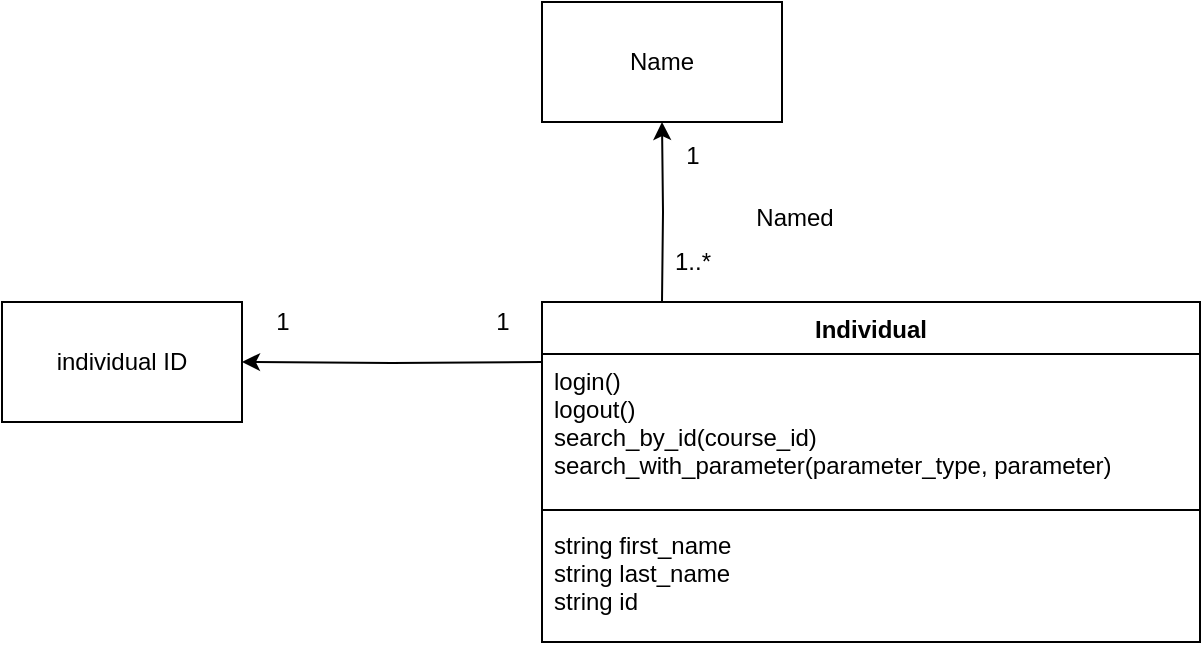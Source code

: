 <mxfile version="13.3.5" type="github" pages="5">
  <diagram id="wqLLshhNHK5Aav5gpbg1" name="Individual">
    <mxGraphModel dx="1422" dy="794" grid="1" gridSize="10" guides="1" tooltips="1" connect="1" arrows="1" fold="1" page="1" pageScale="1" pageWidth="1100" pageHeight="1700" math="0" shadow="0">
      <root>
        <mxCell id="0" />
        <mxCell id="1" parent="0" />
        <mxCell id="EGst4FsAtqkEk8Mrcai1-4" style="edgeStyle=orthogonalEdgeStyle;rounded=0;orthogonalLoop=1;jettySize=auto;html=1;exitX=0;exitY=0.5;exitDx=0;exitDy=0;entryX=1;entryY=0.5;entryDx=0;entryDy=0;" parent="1" target="EGst4FsAtqkEk8Mrcai1-2" edge="1">
          <mxGeometry relative="1" as="geometry">
            <mxPoint x="490" y="410.0" as="sourcePoint" />
          </mxGeometry>
        </mxCell>
        <mxCell id="EGst4FsAtqkEk8Mrcai1-5" style="edgeStyle=orthogonalEdgeStyle;rounded=0;orthogonalLoop=1;jettySize=auto;html=1;exitX=0.5;exitY=0;exitDx=0;exitDy=0;entryX=0.5;entryY=1;entryDx=0;entryDy=0;" parent="1" target="EGst4FsAtqkEk8Mrcai1-3" edge="1">
          <mxGeometry relative="1" as="geometry">
            <mxPoint x="550" y="380.0" as="sourcePoint" />
          </mxGeometry>
        </mxCell>
        <mxCell id="EGst4FsAtqkEk8Mrcai1-2" value="individual ID" style="rounded=0;whiteSpace=wrap;html=1;" parent="1" vertex="1">
          <mxGeometry x="220" y="380" width="120" height="60" as="geometry" />
        </mxCell>
        <mxCell id="EGst4FsAtqkEk8Mrcai1-3" value="Name" style="rounded=0;whiteSpace=wrap;html=1;" parent="1" vertex="1">
          <mxGeometry x="490" y="230" width="120" height="60" as="geometry" />
        </mxCell>
        <mxCell id="EGst4FsAtqkEk8Mrcai1-6" value="1..*" style="text;html=1;align=center;verticalAlign=middle;resizable=0;points=[];autosize=1;" parent="1" vertex="1">
          <mxGeometry x="550" y="350" width="30" height="20" as="geometry" />
        </mxCell>
        <mxCell id="EGst4FsAtqkEk8Mrcai1-7" value="1" style="text;html=1;align=center;verticalAlign=middle;resizable=0;points=[];autosize=1;" parent="1" vertex="1">
          <mxGeometry x="555" y="297" width="20" height="20" as="geometry" />
        </mxCell>
        <mxCell id="EGst4FsAtqkEk8Mrcai1-8" value="1" style="text;html=1;align=center;verticalAlign=middle;resizable=0;points=[];autosize=1;" parent="1" vertex="1">
          <mxGeometry x="350" y="380" width="20" height="20" as="geometry" />
        </mxCell>
        <mxCell id="EGst4FsAtqkEk8Mrcai1-9" value="1" style="text;html=1;align=center;verticalAlign=middle;resizable=0;points=[];autosize=1;" parent="1" vertex="1">
          <mxGeometry x="460" y="380" width="20" height="20" as="geometry" />
        </mxCell>
        <mxCell id="ZYgXpAp7519ls0wjPhgw-2" value="Named" style="text;html=1;align=center;verticalAlign=middle;resizable=0;points=[];autosize=1;" parent="1" vertex="1">
          <mxGeometry x="591" y="328" width="50" height="20" as="geometry" />
        </mxCell>
        <mxCell id="ULNU-hGqLPn5LrdpssBL-1" value="Individual" style="swimlane;fontStyle=1;align=center;verticalAlign=top;childLayout=stackLayout;horizontal=1;startSize=26;horizontalStack=0;resizeParent=1;resizeParentMax=0;resizeLast=0;collapsible=1;marginBottom=0;" vertex="1" parent="1">
          <mxGeometry x="490" y="380" width="329" height="170" as="geometry" />
        </mxCell>
        <mxCell id="ULNU-hGqLPn5LrdpssBL-2" value="login()&#xa;logout()&#xa;search_by_id(course_id)&#xa;search_with_parameter(parameter_type, parameter)" style="text;strokeColor=none;fillColor=none;align=left;verticalAlign=top;spacingLeft=4;spacingRight=4;overflow=hidden;rotatable=0;points=[[0,0.5],[1,0.5]];portConstraint=eastwest;" vertex="1" parent="ULNU-hGqLPn5LrdpssBL-1">
          <mxGeometry y="26" width="329" height="74" as="geometry" />
        </mxCell>
        <mxCell id="ULNU-hGqLPn5LrdpssBL-3" value="" style="line;strokeWidth=1;fillColor=none;align=left;verticalAlign=middle;spacingTop=-1;spacingLeft=3;spacingRight=3;rotatable=0;labelPosition=right;points=[];portConstraint=eastwest;" vertex="1" parent="ULNU-hGqLPn5LrdpssBL-1">
          <mxGeometry y="100" width="329" height="8" as="geometry" />
        </mxCell>
        <mxCell id="ULNU-hGqLPn5LrdpssBL-4" value="string first_name&#xa;string last_name&#xa;string id" style="text;strokeColor=none;fillColor=none;align=left;verticalAlign=top;spacingLeft=4;spacingRight=4;overflow=hidden;rotatable=0;points=[[0,0.5],[1,0.5]];portConstraint=eastwest;" vertex="1" parent="ULNU-hGqLPn5LrdpssBL-1">
          <mxGeometry y="108" width="329" height="62" as="geometry" />
        </mxCell>
      </root>
    </mxGraphModel>
  </diagram>
  <diagram id="92HIklEYWmQCcr-kN5_x" name="Student">
    <mxGraphModel dx="1422" dy="794" grid="1" gridSize="10" guides="1" tooltips="1" connect="1" arrows="1" fold="1" page="1" pageScale="1" pageWidth="1100" pageHeight="1700" math="0" shadow="0">
      <root>
        <mxCell id="ECqk4j46qyP6cak-woFQ-0" />
        <mxCell id="ECqk4j46qyP6cak-woFQ-1" parent="ECqk4j46qyP6cak-woFQ-0" />
        <mxCell id="IB-9Ngpf0UoVqbUeSfXX-5" style="edgeStyle=orthogonalEdgeStyle;rounded=0;orthogonalLoop=1;jettySize=auto;html=1;exitX=0;exitY=0.5;exitDx=0;exitDy=0;entryX=1;entryY=0.5;entryDx=0;entryDy=0;" parent="ECqk4j46qyP6cak-woFQ-1" target="IB-9Ngpf0UoVqbUeSfXX-4" edge="1">
          <mxGeometry relative="1" as="geometry">
            <mxPoint x="490" y="410" as="sourcePoint" />
          </mxGeometry>
        </mxCell>
        <mxCell id="IB-9Ngpf0UoVqbUeSfXX-8" style="edgeStyle=orthogonalEdgeStyle;rounded=0;orthogonalLoop=1;jettySize=auto;html=1;exitX=0.5;exitY=0;exitDx=0;exitDy=0;entryX=0.5;entryY=1;entryDx=0;entryDy=0;" parent="ECqk4j46qyP6cak-woFQ-1" target="IB-9Ngpf0UoVqbUeSfXX-2" edge="1">
          <mxGeometry relative="1" as="geometry">
            <mxPoint x="550" y="380" as="sourcePoint" />
          </mxGeometry>
        </mxCell>
        <mxCell id="IB-9Ngpf0UoVqbUeSfXX-1" value="Name, ID" style="rounded=0;whiteSpace=wrap;html=1;" parent="ECqk4j46qyP6cak-woFQ-1" vertex="1">
          <mxGeometry x="160" y="380" width="120" height="60" as="geometry" />
        </mxCell>
        <mxCell id="IB-9Ngpf0UoVqbUeSfXX-11" style="edgeStyle=orthogonalEdgeStyle;rounded=0;orthogonalLoop=1;jettySize=auto;html=1;exitX=0;exitY=0.5;exitDx=0;exitDy=0;entryX=1;entryY=0.5;entryDx=0;entryDy=0;" parent="ECqk4j46qyP6cak-woFQ-1" source="IB-9Ngpf0UoVqbUeSfXX-2" target="IB-9Ngpf0UoVqbUeSfXX-10" edge="1">
          <mxGeometry relative="1" as="geometry" />
        </mxCell>
        <mxCell id="IB-9Ngpf0UoVqbUeSfXX-2" value="Course list/schedule" style="rounded=0;whiteSpace=wrap;html=1;" parent="ECqk4j46qyP6cak-woFQ-1" vertex="1">
          <mxGeometry x="490" y="230" width="120" height="60" as="geometry" />
        </mxCell>
        <mxCell id="IB-9Ngpf0UoVqbUeSfXX-4" value="" style="rhombus;whiteSpace=wrap;html=1;" parent="ECqk4j46qyP6cak-woFQ-1" vertex="1">
          <mxGeometry x="280" y="395" width="30" height="30" as="geometry" />
        </mxCell>
        <mxCell id="IB-9Ngpf0UoVqbUeSfXX-6" value="1" style="text;html=1;align=center;verticalAlign=middle;resizable=0;points=[];autosize=1;" parent="ECqk4j46qyP6cak-woFQ-1" vertex="1">
          <mxGeometry x="340" y="380" width="20" height="20" as="geometry" />
        </mxCell>
        <mxCell id="IB-9Ngpf0UoVqbUeSfXX-7" value="1" style="text;html=1;align=center;verticalAlign=middle;resizable=0;points=[];autosize=1;" parent="ECqk4j46qyP6cak-woFQ-1" vertex="1">
          <mxGeometry x="460" y="380" width="20" height="20" as="geometry" />
        </mxCell>
        <mxCell id="IB-9Ngpf0UoVqbUeSfXX-9" value="1" style="text;html=1;align=center;verticalAlign=middle;resizable=0;points=[];autosize=1;" parent="ECqk4j46qyP6cak-woFQ-1" vertex="1">
          <mxGeometry x="460" y="230" width="20" height="20" as="geometry" />
        </mxCell>
        <mxCell id="IB-9Ngpf0UoVqbUeSfXX-10" value="Course" style="rounded=0;whiteSpace=wrap;html=1;" parent="ECqk4j46qyP6cak-woFQ-1" vertex="1">
          <mxGeometry x="260" y="230" width="120" height="60" as="geometry" />
        </mxCell>
        <mxCell id="IB-9Ngpf0UoVqbUeSfXX-12" value="1..5" style="text;html=1;align=center;verticalAlign=middle;resizable=0;points=[];autosize=1;" parent="ECqk4j46qyP6cak-woFQ-1" vertex="1">
          <mxGeometry x="375" y="230" width="40" height="20" as="geometry" />
        </mxCell>
        <mxCell id="IB-9Ngpf0UoVqbUeSfXX-13" value="1" style="text;html=1;align=center;verticalAlign=middle;resizable=0;points=[];autosize=1;" parent="ECqk4j46qyP6cak-woFQ-1" vertex="1">
          <mxGeometry x="563" y="300" width="20" height="20" as="geometry" />
        </mxCell>
        <mxCell id="IB-9Ngpf0UoVqbUeSfXX-14" value="1..*" style="text;html=1;align=center;verticalAlign=middle;resizable=0;points=[];autosize=1;" parent="ECqk4j46qyP6cak-woFQ-1" vertex="1">
          <mxGeometry x="558" y="350" width="30" height="20" as="geometry" />
        </mxCell>
        <mxCell id="c_6FVdTkZ19NbtVXVs_L-2" style="edgeStyle=orthogonalEdgeStyle;rounded=0;orthogonalLoop=1;jettySize=auto;html=1;exitX=0.505;exitY=1.014;exitDx=0;exitDy=0;entryX=0.5;entryY=0;entryDx=0;entryDy=0;exitPerimeter=0;" parent="ECqk4j46qyP6cak-woFQ-1" target="IB-9Ngpf0UoVqbUeSfXX-10" edge="1">
          <mxGeometry relative="1" as="geometry">
            <mxPoint x="320.95" y="141.008" as="sourcePoint" />
          </mxGeometry>
        </mxCell>
        <mxCell id="c_6FVdTkZ19NbtVXVs_L-3" value="1..5" style="text;html=1;align=center;verticalAlign=middle;resizable=0;points=[];autosize=1;" parent="ECqk4j46qyP6cak-woFQ-1" vertex="1">
          <mxGeometry x="320" y="200" width="40" height="20" as="geometry" />
        </mxCell>
        <mxCell id="c_6FVdTkZ19NbtVXVs_L-4" value="1" style="text;html=1;align=center;verticalAlign=middle;resizable=0;points=[];autosize=1;" parent="ECqk4j46qyP6cak-woFQ-1" vertex="1">
          <mxGeometry x="330" y="160" width="20" height="20" as="geometry" />
        </mxCell>
        <mxCell id="HQ9Y6x5VbFbEO5h2UJd7-0" value="teaches" style="text;html=1;align=center;verticalAlign=middle;resizable=0;points=[];autosize=1;" parent="ECqk4j46qyP6cak-woFQ-1" vertex="1">
          <mxGeometry x="237" y="186" width="60" height="20" as="geometry" />
        </mxCell>
        <mxCell id="HQ9Y6x5VbFbEO5h2UJd7-1" value="has" style="text;html=1;align=center;verticalAlign=middle;resizable=0;points=[];autosize=1;" parent="ECqk4j46qyP6cak-woFQ-1" vertex="1">
          <mxGeometry x="385" y="375" width="30" height="20" as="geometry" />
        </mxCell>
        <mxCell id="HQ9Y6x5VbFbEO5h2UJd7-2" value="creates" style="text;html=1;align=center;verticalAlign=middle;resizable=0;points=[];autosize=1;" parent="ECqk4j46qyP6cak-woFQ-1" vertex="1">
          <mxGeometry x="590" y="329" width="50" height="20" as="geometry" />
        </mxCell>
        <mxCell id="HQ9Y6x5VbFbEO5h2UJd7-3" value="contains" style="text;html=1;align=center;verticalAlign=middle;resizable=0;points=[];autosize=1;" parent="ECqk4j46qyP6cak-woFQ-1" vertex="1">
          <mxGeometry x="410" y="270" width="60" height="20" as="geometry" />
        </mxCell>
        <mxCell id="aRI-zBcVoTRVDIi-OZxH-0" value="Student" style="swimlane;fontStyle=1;align=center;verticalAlign=top;childLayout=stackLayout;horizontal=1;startSize=26;horizontalStack=0;resizeParent=1;resizeParentMax=0;resizeLast=0;collapsible=1;marginBottom=0;" vertex="1" parent="ECqk4j46qyP6cak-woFQ-1">
          <mxGeometry x="490" y="370" width="300" height="118" as="geometry" />
        </mxCell>
        <mxCell id="aRI-zBcVoTRVDIi-OZxH-1" value="add_course_to_schedule(course_id)&#xa;remove_course_from_schedule(course_id)&#xa;check_conflicts()&#xa;print_schedule()&#xa;" style="text;strokeColor=none;fillColor=none;align=left;verticalAlign=top;spacingLeft=4;spacingRight=4;overflow=hidden;rotatable=0;points=[[0,0.5],[1,0.5]];portConstraint=eastwest;" vertex="1" parent="aRI-zBcVoTRVDIi-OZxH-0">
          <mxGeometry y="26" width="300" height="84" as="geometry" />
        </mxCell>
        <mxCell id="aRI-zBcVoTRVDIi-OZxH-2" value="" style="line;strokeWidth=1;fillColor=none;align=left;verticalAlign=middle;spacingTop=-1;spacingLeft=3;spacingRight=3;rotatable=0;labelPosition=right;points=[];portConstraint=eastwest;" vertex="1" parent="aRI-zBcVoTRVDIi-OZxH-0">
          <mxGeometry y="110" width="300" height="8" as="geometry" />
        </mxCell>
        <mxCell id="-fKDyFvPuahqYYJ39nAq-0" value="Instructor" style="swimlane;fontStyle=1;align=center;verticalAlign=top;childLayout=stackLayout;horizontal=1;startSize=26;horizontalStack=0;resizeParent=1;resizeParentMax=0;resizeLast=0;collapsible=1;marginBottom=0;" vertex="1" parent="ECqk4j46qyP6cak-woFQ-1">
          <mxGeometry x="225" y="50" width="190" height="88" as="geometry" />
        </mxCell>
        <mxCell id="-fKDyFvPuahqYYJ39nAq-1" value="print_course_teaching_schedule()&#xa;print_course_roster(course_id)" style="text;strokeColor=none;fillColor=none;align=left;verticalAlign=top;spacingLeft=4;spacingRight=4;overflow=hidden;rotatable=0;points=[[0,0.5],[1,0.5]];portConstraint=eastwest;" vertex="1" parent="-fKDyFvPuahqYYJ39nAq-0">
          <mxGeometry y="26" width="190" height="54" as="geometry" />
        </mxCell>
        <mxCell id="-fKDyFvPuahqYYJ39nAq-2" value="" style="line;strokeWidth=1;fillColor=none;align=left;verticalAlign=middle;spacingTop=-1;spacingLeft=3;spacingRight=3;rotatable=0;labelPosition=right;points=[];portConstraint=eastwest;" vertex="1" parent="-fKDyFvPuahqYYJ39nAq-0">
          <mxGeometry y="80" width="190" height="8" as="geometry" />
        </mxCell>
      </root>
    </mxGraphModel>
  </diagram>
  <diagram id="sxr0FO-X8VUjkRRIjZFz" name="Instructor">
    <mxGraphModel dx="1422" dy="2494" grid="1" gridSize="10" guides="1" tooltips="1" connect="1" arrows="1" fold="1" page="1" pageScale="1" pageWidth="1100" pageHeight="1700" math="0" shadow="0">
      <root>
        <mxCell id="6X8XqOHmnyWU7Wn3VcdK-0" />
        <mxCell id="6X8XqOHmnyWU7Wn3VcdK-1" parent="6X8XqOHmnyWU7Wn3VcdK-0" />
        <mxCell id="vF--lQeCYfK-TKFQe1AJ-2" style="edgeStyle=orthogonalEdgeStyle;rounded=0;orthogonalLoop=1;jettySize=auto;html=1;exitX=0;exitY=0.5;exitDx=0;exitDy=0;entryX=1;entryY=0.5;entryDx=0;entryDy=0;" parent="6X8XqOHmnyWU7Wn3VcdK-1" target="vF--lQeCYfK-TKFQe1AJ-1" edge="1">
          <mxGeometry relative="1" as="geometry">
            <mxPoint x="490" y="410" as="sourcePoint" />
          </mxGeometry>
        </mxCell>
        <mxCell id="xOd_gRhJ-RABQDt9ekCd-1" style="edgeStyle=orthogonalEdgeStyle;rounded=0;orthogonalLoop=1;jettySize=auto;html=1;exitX=0.5;exitY=0;exitDx=0;exitDy=0;entryX=0.5;entryY=1;entryDx=0;entryDy=0;" parent="6X8XqOHmnyWU7Wn3VcdK-1" target="xOd_gRhJ-RABQDt9ekCd-0" edge="1">
          <mxGeometry relative="1" as="geometry">
            <mxPoint x="550" y="380" as="sourcePoint" />
          </mxGeometry>
        </mxCell>
        <mxCell id="vF--lQeCYfK-TKFQe1AJ-1" value="ID, name" style="rounded=0;whiteSpace=wrap;html=1;" parent="6X8XqOHmnyWU7Wn3VcdK-1" vertex="1">
          <mxGeometry x="240" y="380" width="120" height="60" as="geometry" />
        </mxCell>
        <mxCell id="vF--lQeCYfK-TKFQe1AJ-3" value="1" style="text;html=1;align=center;verticalAlign=middle;resizable=0;points=[];autosize=1;" parent="6X8XqOHmnyWU7Wn3VcdK-1" vertex="1">
          <mxGeometry x="370" y="380" width="20" height="20" as="geometry" />
        </mxCell>
        <mxCell id="vF--lQeCYfK-TKFQe1AJ-4" value="1" style="text;html=1;align=center;verticalAlign=middle;resizable=0;points=[];autosize=1;" parent="6X8XqOHmnyWU7Wn3VcdK-1" vertex="1">
          <mxGeometry x="460" y="380" width="20" height="20" as="geometry" />
        </mxCell>
        <mxCell id="xOd_gRhJ-RABQDt9ekCd-5" style="edgeStyle=orthogonalEdgeStyle;rounded=0;orthogonalLoop=1;jettySize=auto;html=1;exitX=1;exitY=0.5;exitDx=0;exitDy=0;entryX=0;entryY=0.5;entryDx=0;entryDy=0;" parent="6X8XqOHmnyWU7Wn3VcdK-1" source="xOd_gRhJ-RABQDt9ekCd-0" target="xOd_gRhJ-RABQDt9ekCd-4" edge="1">
          <mxGeometry relative="1" as="geometry" />
        </mxCell>
        <mxCell id="xOd_gRhJ-RABQDt9ekCd-0" value="Schedule" style="rounded=0;whiteSpace=wrap;html=1;" parent="6X8XqOHmnyWU7Wn3VcdK-1" vertex="1">
          <mxGeometry x="490" y="220" width="120" height="60" as="geometry" />
        </mxCell>
        <mxCell id="xOd_gRhJ-RABQDt9ekCd-2" value="1" style="text;html=1;align=center;verticalAlign=middle;resizable=0;points=[];autosize=1;" parent="6X8XqOHmnyWU7Wn3VcdK-1" vertex="1">
          <mxGeometry x="560" y="350" width="20" height="20" as="geometry" />
        </mxCell>
        <mxCell id="xOd_gRhJ-RABQDt9ekCd-3" value="1" style="text;html=1;align=center;verticalAlign=middle;resizable=0;points=[];autosize=1;" parent="6X8XqOHmnyWU7Wn3VcdK-1" vertex="1">
          <mxGeometry x="560" y="290" width="20" height="20" as="geometry" />
        </mxCell>
        <mxCell id="doEZxjDXvJ93Y60z9AIy-1" style="edgeStyle=orthogonalEdgeStyle;rounded=0;orthogonalLoop=1;jettySize=auto;html=1;exitX=0.5;exitY=0;exitDx=0;exitDy=0;" parent="6X8XqOHmnyWU7Wn3VcdK-1" source="xOd_gRhJ-RABQDt9ekCd-4" target="doEZxjDXvJ93Y60z9AIy-3" edge="1">
          <mxGeometry relative="1" as="geometry">
            <mxPoint x="790" y="130" as="targetPoint" />
          </mxGeometry>
        </mxCell>
        <mxCell id="xOd_gRhJ-RABQDt9ekCd-4" value="Course" style="rounded=0;whiteSpace=wrap;html=1;" parent="6X8XqOHmnyWU7Wn3VcdK-1" vertex="1">
          <mxGeometry x="730" y="220" width="120" height="60" as="geometry" />
        </mxCell>
        <mxCell id="xOd_gRhJ-RABQDt9ekCd-6" value="1" style="text;html=1;align=center;verticalAlign=middle;resizable=0;points=[];autosize=1;" parent="6X8XqOHmnyWU7Wn3VcdK-1" vertex="1">
          <mxGeometry x="620" y="220" width="20" height="20" as="geometry" />
        </mxCell>
        <mxCell id="xOd_gRhJ-RABQDt9ekCd-7" value="1..5" style="text;html=1;align=center;verticalAlign=middle;resizable=0;points=[];autosize=1;" parent="6X8XqOHmnyWU7Wn3VcdK-1" vertex="1">
          <mxGeometry x="680" y="220" width="40" height="20" as="geometry" />
        </mxCell>
        <mxCell id="doEZxjDXvJ93Y60z9AIy-2" value="1..5" style="text;html=1;align=center;verticalAlign=middle;resizable=0;points=[];autosize=1;" parent="6X8XqOHmnyWU7Wn3VcdK-1" vertex="1">
          <mxGeometry x="800" y="190" width="40" height="20" as="geometry" />
        </mxCell>
        <mxCell id="doEZxjDXvJ93Y60z9AIy-3" value="" style="rhombus;whiteSpace=wrap;html=1;" parent="6X8XqOHmnyWU7Wn3VcdK-1" vertex="1">
          <mxGeometry x="775" y="100" width="30" height="30" as="geometry" />
        </mxCell>
        <mxCell id="doEZxjDXvJ93Y60z9AIy-4" value="1..25" style="text;html=1;align=center;verticalAlign=middle;resizable=0;points=[];autosize=1;" parent="6X8XqOHmnyWU7Wn3VcdK-1" vertex="1">
          <mxGeometry x="810" y="125" width="40" height="20" as="geometry" />
        </mxCell>
        <mxCell id="WrbfuaQHXxSbfVDlcFqH-0" value="has information" style="text;html=1;align=center;verticalAlign=middle;resizable=0;points=[];autosize=1;" parent="6X8XqOHmnyWU7Wn3VcdK-1" vertex="1">
          <mxGeometry x="380" y="430" width="100" height="20" as="geometry" />
        </mxCell>
        <mxCell id="WrbfuaQHXxSbfVDlcFqH-1" value="is assigned" style="text;html=1;align=center;verticalAlign=middle;resizable=0;points=[];autosize=1;" parent="6X8XqOHmnyWU7Wn3VcdK-1" vertex="1">
          <mxGeometry x="550" y="320" width="80" height="20" as="geometry" />
        </mxCell>
        <mxCell id="WrbfuaQHXxSbfVDlcFqH-2" value="holds" style="text;html=1;align=center;verticalAlign=middle;resizable=0;points=[];autosize=1;" parent="6X8XqOHmnyWU7Wn3VcdK-1" vertex="1">
          <mxGeometry x="640" y="270" width="40" height="20" as="geometry" />
        </mxCell>
        <mxCell id="WrbfuaQHXxSbfVDlcFqH-3" value="is registered for" style="text;html=1;align=center;verticalAlign=middle;resizable=0;points=[];autosize=1;" parent="6X8XqOHmnyWU7Wn3VcdK-1" vertex="1">
          <mxGeometry x="690" y="160" width="100" height="20" as="geometry" />
        </mxCell>
        <mxCell id="CrrPNl4Igc1CsU4-dazs-0" value="Instructor" style="swimlane;fontStyle=1;align=center;verticalAlign=top;childLayout=stackLayout;horizontal=1;startSize=26;horizontalStack=0;resizeParent=1;resizeParentMax=0;resizeLast=0;collapsible=1;marginBottom=0;" vertex="1" parent="6X8XqOHmnyWU7Wn3VcdK-1">
          <mxGeometry x="490" y="380" width="200" height="88" as="geometry" />
        </mxCell>
        <mxCell id="CrrPNl4Igc1CsU4-dazs-1" value="print_course_teaching_schedule()&#xa;print_course_roster(course_id)" style="text;strokeColor=none;fillColor=none;align=left;verticalAlign=top;spacingLeft=4;spacingRight=4;overflow=hidden;rotatable=0;points=[[0,0.5],[1,0.5]];portConstraint=eastwest;" vertex="1" parent="CrrPNl4Igc1CsU4-dazs-0">
          <mxGeometry y="26" width="200" height="54" as="geometry" />
        </mxCell>
        <mxCell id="CrrPNl4Igc1CsU4-dazs-2" value="" style="line;strokeWidth=1;fillColor=none;align=left;verticalAlign=middle;spacingTop=-1;spacingLeft=3;spacingRight=3;rotatable=0;labelPosition=right;points=[];portConstraint=eastwest;" vertex="1" parent="CrrPNl4Igc1CsU4-dazs-0">
          <mxGeometry y="80" width="200" height="8" as="geometry" />
        </mxCell>
        <mxCell id="Sf5OhiTTguLef2UIiGbG-0" value="Student" style="swimlane;fontStyle=1;align=center;verticalAlign=top;childLayout=stackLayout;horizontal=1;startSize=26;horizontalStack=0;resizeParent=1;resizeParentMax=0;resizeLast=0;collapsible=1;marginBottom=0;" vertex="1" parent="6X8XqOHmnyWU7Wn3VcdK-1">
          <mxGeometry x="640" y="-18" width="300" height="118" as="geometry" />
        </mxCell>
        <mxCell id="Sf5OhiTTguLef2UIiGbG-1" value="add_course_to_schedule(course_id)&#xa;remove_course_from_schedule(course_id)&#xa;check_conflicts()&#xa;print_schedule()&#xa;" style="text;strokeColor=none;fillColor=none;align=left;verticalAlign=top;spacingLeft=4;spacingRight=4;overflow=hidden;rotatable=0;points=[[0,0.5],[1,0.5]];portConstraint=eastwest;" vertex="1" parent="Sf5OhiTTguLef2UIiGbG-0">
          <mxGeometry y="26" width="300" height="84" as="geometry" />
        </mxCell>
        <mxCell id="Sf5OhiTTguLef2UIiGbG-2" value="" style="line;strokeWidth=1;fillColor=none;align=left;verticalAlign=middle;spacingTop=-1;spacingLeft=3;spacingRight=3;rotatable=0;labelPosition=right;points=[];portConstraint=eastwest;" vertex="1" parent="Sf5OhiTTguLef2UIiGbG-0">
          <mxGeometry y="110" width="300" height="8" as="geometry" />
        </mxCell>
      </root>
    </mxGraphModel>
  </diagram>
  <diagram id="gLAXXd08ZubqZ0SrvTMd" name="Admin">
    <mxGraphModel dx="1422" dy="794" grid="1" gridSize="10" guides="1" tooltips="1" connect="1" arrows="1" fold="1" page="1" pageScale="1" pageWidth="1100" pageHeight="1700" math="0" shadow="0">
      <root>
        <mxCell id="2xGj0Ju0j3eQKPch9RwB-0" />
        <mxCell id="2xGj0Ju0j3eQKPch9RwB-1" parent="2xGj0Ju0j3eQKPch9RwB-0" />
        <mxCell id="q51JflFwWPMKs-lUgPyL-2" style="edgeStyle=orthogonalEdgeStyle;rounded=0;orthogonalLoop=1;jettySize=auto;html=1;exitX=-0.006;exitY=0.079;exitDx=0;exitDy=0;entryX=1;entryY=0.5;entryDx=0;entryDy=0;exitPerimeter=0;" parent="2xGj0Ju0j3eQKPch9RwB-1" source="vm0BzYfYLbAHQNjFTbYt-1" target="q51JflFwWPMKs-lUgPyL-10" edge="1">
          <mxGeometry relative="1" as="geometry">
            <mxPoint x="480" y="380" as="sourcePoint" />
          </mxGeometry>
        </mxCell>
        <mxCell id="q51JflFwWPMKs-lUgPyL-22" style="edgeStyle=orthogonalEdgeStyle;rounded=0;orthogonalLoop=1;jettySize=auto;html=1;exitX=0.5;exitY=0;exitDx=0;exitDy=0;entryX=1;entryY=0.5;entryDx=0;entryDy=0;" parent="2xGj0Ju0j3eQKPch9RwB-1" edge="1">
          <mxGeometry relative="1" as="geometry">
            <mxPoint x="540" y="350" as="sourcePoint" />
            <mxPoint x="410" y="230" as="targetPoint" />
          </mxGeometry>
        </mxCell>
        <mxCell id="q51JflFwWPMKs-lUgPyL-1" value="Course" style="rounded=0;whiteSpace=wrap;html=1;" parent="2xGj0Ju0j3eQKPch9RwB-1" vertex="1">
          <mxGeometry x="190" y="350" width="120" height="60" as="geometry" />
        </mxCell>
        <mxCell id="q51JflFwWPMKs-lUgPyL-4" value="1..*" style="text;html=1;align=center;verticalAlign=middle;resizable=0;points=[];autosize=1;" parent="2xGj0Ju0j3eQKPch9RwB-1" vertex="1">
          <mxGeometry x="500" y="380" width="30" height="20" as="geometry" />
        </mxCell>
        <mxCell id="q51JflFwWPMKs-lUgPyL-5" value="1..*" style="text;html=1;align=center;verticalAlign=middle;resizable=0;points=[];autosize=1;" parent="2xGj0Ju0j3eQKPch9RwB-1" vertex="1">
          <mxGeometry x="351" y="390" width="30" height="20" as="geometry" />
        </mxCell>
        <mxCell id="q51JflFwWPMKs-lUgPyL-6" value="Creates" style="text;html=1;align=center;verticalAlign=middle;resizable=0;points=[];autosize=1;" parent="2xGj0Ju0j3eQKPch9RwB-1" vertex="1">
          <mxGeometry x="411" y="395" width="60" height="20" as="geometry" />
        </mxCell>
        <mxCell id="q51JflFwWPMKs-lUgPyL-16" style="edgeStyle=orthogonalEdgeStyle;rounded=0;orthogonalLoop=1;jettySize=auto;html=1;exitX=0.25;exitY=0;exitDx=0;exitDy=0;entryX=0.5;entryY=1;entryDx=0;entryDy=0;" parent="2xGj0Ju0j3eQKPch9RwB-1" source="gcewi2s1csJuJ1Uv9kU0-0" target="q51JflFwWPMKs-lUgPyL-1" edge="1">
          <mxGeometry relative="1" as="geometry">
            <mxPoint x="250" y="550" as="sourcePoint" />
          </mxGeometry>
        </mxCell>
        <mxCell id="q51JflFwWPMKs-lUgPyL-20" style="edgeStyle=orthogonalEdgeStyle;rounded=0;orthogonalLoop=1;jettySize=auto;html=1;exitX=0;exitY=0.5;exitDx=0;exitDy=0;entryX=0.5;entryY=0;entryDx=0;entryDy=0;" parent="2xGj0Ju0j3eQKPch9RwB-1" target="q51JflFwWPMKs-lUgPyL-1" edge="1">
          <mxGeometry relative="1" as="geometry">
            <mxPoint x="290" y="230" as="sourcePoint" />
          </mxGeometry>
        </mxCell>
        <mxCell id="q51JflFwWPMKs-lUgPyL-10" value="" style="rhombus;whiteSpace=wrap;html=1;" parent="2xGj0Ju0j3eQKPch9RwB-1" vertex="1">
          <mxGeometry x="310" y="365" width="30" height="30" as="geometry" />
        </mxCell>
        <mxCell id="q51JflFwWPMKs-lUgPyL-13" value="Holds" style="text;html=1;align=center;verticalAlign=middle;resizable=0;points=[];autosize=1;" parent="2xGj0Ju0j3eQKPch9RwB-1" vertex="1">
          <mxGeometry x="200" y="279" width="50" height="20" as="geometry" />
        </mxCell>
        <mxCell id="q51JflFwWPMKs-lUgPyL-14" value="1..5" style="text;html=1;align=center;verticalAlign=middle;resizable=0;points=[];autosize=1;" parent="2xGj0Ju0j3eQKPch9RwB-1" vertex="1">
          <mxGeometry x="200" y="310" width="40" height="20" as="geometry" />
        </mxCell>
        <mxCell id="q51JflFwWPMKs-lUgPyL-15" value="1..25" style="text;html=1;align=center;verticalAlign=middle;resizable=0;points=[];autosize=1;" parent="2xGj0Ju0j3eQKPch9RwB-1" vertex="1">
          <mxGeometry x="245" y="250" width="40" height="20" as="geometry" />
        </mxCell>
        <mxCell id="q51JflFwWPMKs-lUgPyL-17" value="Teaches" style="text;html=1;align=center;verticalAlign=middle;resizable=0;points=[];autosize=1;" parent="2xGj0Ju0j3eQKPch9RwB-1" vertex="1">
          <mxGeometry x="185" y="480" width="60" height="20" as="geometry" />
        </mxCell>
        <mxCell id="q51JflFwWPMKs-lUgPyL-18" value="1" style="text;html=1;align=center;verticalAlign=middle;resizable=0;points=[];autosize=1;" parent="2xGj0Ju0j3eQKPch9RwB-1" vertex="1">
          <mxGeometry x="190" y="564" width="20" height="20" as="geometry" />
        </mxCell>
        <mxCell id="q51JflFwWPMKs-lUgPyL-19" value="1..5" style="text;html=1;align=center;verticalAlign=middle;resizable=0;points=[];autosize=1;" parent="2xGj0Ju0j3eQKPch9RwB-1" vertex="1">
          <mxGeometry x="250" y="423" width="40" height="20" as="geometry" />
        </mxCell>
        <mxCell id="q51JflFwWPMKs-lUgPyL-23" value="1..*" style="text;html=1;align=center;verticalAlign=middle;resizable=0;points=[];autosize=1;" parent="2xGj0Ju0j3eQKPch9RwB-1" vertex="1">
          <mxGeometry x="545" y="320" width="30" height="20" as="geometry" />
        </mxCell>
        <mxCell id="q51JflFwWPMKs-lUgPyL-24" value="1..*" style="text;html=1;align=center;verticalAlign=middle;resizable=0;points=[];autosize=1;" parent="2xGj0Ju0j3eQKPch9RwB-1" vertex="1">
          <mxGeometry x="411" y="250" width="30" height="20" as="geometry" />
        </mxCell>
        <mxCell id="q51JflFwWPMKs-lUgPyL-25" value="Creates" style="text;html=1;align=center;verticalAlign=middle;resizable=0;points=[];autosize=1;" parent="2xGj0Ju0j3eQKPch9RwB-1" vertex="1">
          <mxGeometry x="430" y="310" width="60" height="20" as="geometry" />
        </mxCell>
        <mxCell id="q51JflFwWPMKs-lUgPyL-27" value="1..*" style="text;html=1;align=center;verticalAlign=middle;resizable=0;points=[];autosize=1;" parent="2xGj0Ju0j3eQKPch9RwB-1" vertex="1">
          <mxGeometry x="480" y="443" width="30" height="20" as="geometry" />
        </mxCell>
        <mxCell id="q51JflFwWPMKs-lUgPyL-28" value="1..*" style="text;html=1;align=center;verticalAlign=middle;resizable=0;points=[];autosize=1;" parent="2xGj0Ju0j3eQKPch9RwB-1" vertex="1">
          <mxGeometry x="351" y="530" width="30" height="20" as="geometry" />
        </mxCell>
        <mxCell id="q51JflFwWPMKs-lUgPyL-29" value="Creates" style="text;html=1;align=center;verticalAlign=middle;resizable=0;points=[];autosize=1;" parent="2xGj0Ju0j3eQKPch9RwB-1" vertex="1">
          <mxGeometry x="370" y="500" width="60" height="20" as="geometry" />
        </mxCell>
        <mxCell id="vm0BzYfYLbAHQNjFTbYt-0" value="Admin" style="swimlane;fontStyle=1;align=center;verticalAlign=top;childLayout=stackLayout;horizontal=1;startSize=26;horizontalStack=0;resizeParent=1;resizeParentMax=0;resizeLast=0;collapsible=1;marginBottom=0;" vertex="1" parent="2xGj0Ju0j3eQKPch9RwB-1">
          <mxGeometry x="540" y="340" width="330" height="198" as="geometry" />
        </mxCell>
        <mxCell id="vm0BzYfYLbAHQNjFTbYt-1" value="add_course_to_sys(course_id)&#xa;remove_course_from_sys(course_id)&#xa;add_instructor(inst_id)&#xa;remove_instructor(inst_id)&#xa;add_student(student_id)&#xa;remove_student(student_id)&#xa;link_instructor_course(inst_id, course_id)&#xa;unlink_instructor_course(inst_id, course_id)&#xa;link_student_course(stud_id, course_id)&#xa;unlink_student_course(stud_id, course_id)&#xa;" style="text;strokeColor=none;fillColor=none;align=left;verticalAlign=top;spacingLeft=4;spacingRight=4;overflow=hidden;rotatable=0;points=[[0,0.5],[1,0.5]];portConstraint=eastwest;" vertex="1" parent="vm0BzYfYLbAHQNjFTbYt-0">
          <mxGeometry y="26" width="330" height="164" as="geometry" />
        </mxCell>
        <mxCell id="vm0BzYfYLbAHQNjFTbYt-2" value="" style="line;strokeWidth=1;fillColor=none;align=left;verticalAlign=middle;spacingTop=-1;spacingLeft=3;spacingRight=3;rotatable=0;labelPosition=right;points=[];portConstraint=eastwest;" vertex="1" parent="vm0BzYfYLbAHQNjFTbYt-0">
          <mxGeometry y="190" width="330" height="8" as="geometry" />
        </mxCell>
        <mxCell id="gcewi2s1csJuJ1Uv9kU0-0" value="Instructor" style="swimlane;fontStyle=1;align=center;verticalAlign=top;childLayout=stackLayout;horizontal=1;startSize=26;horizontalStack=0;resizeParent=1;resizeParentMax=0;resizeLast=0;collapsible=1;marginBottom=0;" vertex="1" parent="2xGj0Ju0j3eQKPch9RwB-1">
          <mxGeometry x="110" y="590" width="300" height="88" as="geometry" />
        </mxCell>
        <mxCell id="gcewi2s1csJuJ1Uv9kU0-1" value="print_course_teaching_schedule()&#xa;print_course_roster(course_id)" style="text;strokeColor=none;fillColor=none;align=left;verticalAlign=top;spacingLeft=4;spacingRight=4;overflow=hidden;rotatable=0;points=[[0,0.5],[1,0.5]];portConstraint=eastwest;" vertex="1" parent="gcewi2s1csJuJ1Uv9kU0-0">
          <mxGeometry y="26" width="300" height="54" as="geometry" />
        </mxCell>
        <mxCell id="gcewi2s1csJuJ1Uv9kU0-2" value="" style="line;strokeWidth=1;fillColor=none;align=left;verticalAlign=middle;spacingTop=-1;spacingLeft=3;spacingRight=3;rotatable=0;labelPosition=right;points=[];portConstraint=eastwest;" vertex="1" parent="gcewi2s1csJuJ1Uv9kU0-0">
          <mxGeometry y="80" width="300" height="8" as="geometry" />
        </mxCell>
        <mxCell id="gcewi2s1csJuJ1Uv9kU0-4" value="" style="endArrow=classic;html=1;exitX=0;exitY=0.5;exitDx=0;exitDy=0;entryX=0.75;entryY=0;entryDx=0;entryDy=0;" edge="1" parent="2xGj0Ju0j3eQKPch9RwB-1" source="vm0BzYfYLbAHQNjFTbYt-1" target="gcewi2s1csJuJ1Uv9kU0-0">
          <mxGeometry width="50" height="50" relative="1" as="geometry">
            <mxPoint x="590" y="630" as="sourcePoint" />
            <mxPoint x="640" y="580" as="targetPoint" />
          </mxGeometry>
        </mxCell>
        <mxCell id="gcewi2s1csJuJ1Uv9kU0-5" value="Student" style="swimlane;fontStyle=1;align=center;verticalAlign=top;childLayout=stackLayout;horizontal=1;startSize=26;horizontalStack=0;resizeParent=1;resizeParentMax=0;resizeLast=0;collapsible=1;marginBottom=0;" vertex="1" parent="2xGj0Ju0j3eQKPch9RwB-1">
          <mxGeometry x="230" y="110" width="300" height="118" as="geometry" />
        </mxCell>
        <mxCell id="gcewi2s1csJuJ1Uv9kU0-6" value="add_course_to_schedule(course_id)&#xa;remove_course_from_schedule(course_id)&#xa;check_conflicts()&#xa;print_schedule()&#xa;" style="text;strokeColor=none;fillColor=none;align=left;verticalAlign=top;spacingLeft=4;spacingRight=4;overflow=hidden;rotatable=0;points=[[0,0.5],[1,0.5]];portConstraint=eastwest;" vertex="1" parent="gcewi2s1csJuJ1Uv9kU0-5">
          <mxGeometry y="26" width="300" height="84" as="geometry" />
        </mxCell>
        <mxCell id="gcewi2s1csJuJ1Uv9kU0-7" value="" style="line;strokeWidth=1;fillColor=none;align=left;verticalAlign=middle;spacingTop=-1;spacingLeft=3;spacingRight=3;rotatable=0;labelPosition=right;points=[];portConstraint=eastwest;" vertex="1" parent="gcewi2s1csJuJ1Uv9kU0-5">
          <mxGeometry y="110" width="300" height="8" as="geometry" />
        </mxCell>
      </root>
    </mxGraphModel>
  </diagram>
  <diagram id="Enh5ETl68gSNziaeQN_k" name="class hierarchy">
    <mxGraphModel dx="1422" dy="794" grid="1" gridSize="10" guides="1" tooltips="1" connect="1" arrows="1" fold="1" page="1" pageScale="1" pageWidth="1100" pageHeight="1700" math="0" shadow="0">
      <root>
        <mxCell id="O2aOWTJUUTT1xdECfYwW-0" />
        <mxCell id="O2aOWTJUUTT1xdECfYwW-1" parent="O2aOWTJUUTT1xdECfYwW-0" />
        <mxCell id="5G9yDKfnNcp767KS2iIT-0" value="Individual" style="swimlane;fontStyle=1;align=center;verticalAlign=top;childLayout=stackLayout;horizontal=1;startSize=26;horizontalStack=0;resizeParent=1;resizeParentMax=0;resizeLast=0;collapsible=1;marginBottom=0;" vertex="1" parent="O2aOWTJUUTT1xdECfYwW-1">
          <mxGeometry x="400" y="80.0" width="329" height="170" as="geometry" />
        </mxCell>
        <mxCell id="5G9yDKfnNcp767KS2iIT-1" value="login()&#xa;logout()&#xa;search_by_id(course_id)&#xa;search_with_parameter(parameter_type, parameter)" style="text;strokeColor=none;fillColor=none;align=left;verticalAlign=top;spacingLeft=4;spacingRight=4;overflow=hidden;rotatable=0;points=[[0,0.5],[1,0.5]];portConstraint=eastwest;" vertex="1" parent="5G9yDKfnNcp767KS2iIT-0">
          <mxGeometry y="26" width="329" height="74" as="geometry" />
        </mxCell>
        <mxCell id="5G9yDKfnNcp767KS2iIT-2" value="" style="line;strokeWidth=1;fillColor=none;align=left;verticalAlign=middle;spacingTop=-1;spacingLeft=3;spacingRight=3;rotatable=0;labelPosition=right;points=[];portConstraint=eastwest;" vertex="1" parent="5G9yDKfnNcp767KS2iIT-0">
          <mxGeometry y="100" width="329" height="8" as="geometry" />
        </mxCell>
        <mxCell id="5G9yDKfnNcp767KS2iIT-3" value="string first_name&#xa;string last_name&#xa;string id" style="text;strokeColor=none;fillColor=none;align=left;verticalAlign=top;spacingLeft=4;spacingRight=4;overflow=hidden;rotatable=0;points=[[0,0.5],[1,0.5]];portConstraint=eastwest;" vertex="1" parent="5G9yDKfnNcp767KS2iIT-0">
          <mxGeometry y="108" width="329" height="62" as="geometry" />
        </mxCell>
        <mxCell id="5G9yDKfnNcp767KS2iIT-4" value="Instructor" style="swimlane;fontStyle=1;align=center;verticalAlign=top;childLayout=stackLayout;horizontal=1;startSize=26;horizontalStack=0;resizeParent=1;resizeParentMax=0;resizeLast=0;collapsible=1;marginBottom=0;" vertex="1" parent="O2aOWTJUUTT1xdECfYwW-1">
          <mxGeometry x="100" y="450" width="300" height="88" as="geometry" />
        </mxCell>
        <mxCell id="5G9yDKfnNcp767KS2iIT-5" value="print_course_teaching_schedule()&#xa;print_course_roster(course_id)" style="text;strokeColor=none;fillColor=none;align=left;verticalAlign=top;spacingLeft=4;spacingRight=4;overflow=hidden;rotatable=0;points=[[0,0.5],[1,0.5]];portConstraint=eastwest;" vertex="1" parent="5G9yDKfnNcp767KS2iIT-4">
          <mxGeometry y="26" width="300" height="54" as="geometry" />
        </mxCell>
        <mxCell id="5G9yDKfnNcp767KS2iIT-6" value="" style="line;strokeWidth=1;fillColor=none;align=left;verticalAlign=middle;spacingTop=-1;spacingLeft=3;spacingRight=3;rotatable=0;labelPosition=right;points=[];portConstraint=eastwest;" vertex="1" parent="5G9yDKfnNcp767KS2iIT-4">
          <mxGeometry y="80" width="300" height="8" as="geometry" />
        </mxCell>
        <mxCell id="5G9yDKfnNcp767KS2iIT-8" value="Student" style="swimlane;fontStyle=1;align=center;verticalAlign=top;childLayout=stackLayout;horizontal=1;startSize=26;horizontalStack=0;resizeParent=1;resizeParentMax=0;resizeLast=0;collapsible=1;marginBottom=0;" vertex="1" parent="O2aOWTJUUTT1xdECfYwW-1">
          <mxGeometry x="429" y="435" width="300" height="118" as="geometry" />
        </mxCell>
        <mxCell id="5G9yDKfnNcp767KS2iIT-9" value="add_course_to_schedule(course_id)&#xa;remove_course_from_schedule(course_id)&#xa;check_conflicts()&#xa;print_schedule()&#xa;" style="text;strokeColor=none;fillColor=none;align=left;verticalAlign=top;spacingLeft=4;spacingRight=4;overflow=hidden;rotatable=0;points=[[0,0.5],[1,0.5]];portConstraint=eastwest;" vertex="1" parent="5G9yDKfnNcp767KS2iIT-8">
          <mxGeometry y="26" width="300" height="84" as="geometry" />
        </mxCell>
        <mxCell id="5G9yDKfnNcp767KS2iIT-10" value="" style="line;strokeWidth=1;fillColor=none;align=left;verticalAlign=middle;spacingTop=-1;spacingLeft=3;spacingRight=3;rotatable=0;labelPosition=right;points=[];portConstraint=eastwest;" vertex="1" parent="5G9yDKfnNcp767KS2iIT-8">
          <mxGeometry y="110" width="300" height="8" as="geometry" />
        </mxCell>
        <mxCell id="5G9yDKfnNcp767KS2iIT-12" value="Admin" style="swimlane;fontStyle=1;align=center;verticalAlign=top;childLayout=stackLayout;horizontal=1;startSize=26;horizontalStack=0;resizeParent=1;resizeParentMax=0;resizeLast=0;collapsible=1;marginBottom=0;" vertex="1" parent="O2aOWTJUUTT1xdECfYwW-1">
          <mxGeometry x="760" y="422" width="330" height="198" as="geometry" />
        </mxCell>
        <mxCell id="5G9yDKfnNcp767KS2iIT-13" value="add_course_to_sys(course_id)&#xa;remove_course_from_sys(course_id)&#xa;add_instructor(inst_id)&#xa;remove_instructor(inst_id)&#xa;add_student(student_id)&#xa;remove_student(student_id)&#xa;link_instructor_course(inst_id, course_id)&#xa;unlink_instructor_course(inst_id, course_id)&#xa;link_student_course(stud_id, course_id)&#xa;unlink_student_course(stud_id, course_id)&#xa;" style="text;strokeColor=none;fillColor=none;align=left;verticalAlign=top;spacingLeft=4;spacingRight=4;overflow=hidden;rotatable=0;points=[[0,0.5],[1,0.5]];portConstraint=eastwest;" vertex="1" parent="5G9yDKfnNcp767KS2iIT-12">
          <mxGeometry y="26" width="330" height="164" as="geometry" />
        </mxCell>
        <mxCell id="5G9yDKfnNcp767KS2iIT-14" value="" style="line;strokeWidth=1;fillColor=none;align=left;verticalAlign=middle;spacingTop=-1;spacingLeft=3;spacingRight=3;rotatable=0;labelPosition=right;points=[];portConstraint=eastwest;" vertex="1" parent="5G9yDKfnNcp767KS2iIT-12">
          <mxGeometry y="190" width="330" height="8" as="geometry" />
        </mxCell>
        <mxCell id="5G9yDKfnNcp767KS2iIT-17" value="" style="endArrow=block;html=1;exitX=0.5;exitY=0;exitDx=0;exitDy=0;entryX=0;entryY=0.5;entryDx=0;entryDy=0;startArrow=none;startFill=0;endFill=0;" edge="1" parent="O2aOWTJUUTT1xdECfYwW-1" source="5G9yDKfnNcp767KS2iIT-4" target="5G9yDKfnNcp767KS2iIT-3">
          <mxGeometry width="50" height="50" relative="1" as="geometry">
            <mxPoint x="520" y="330" as="sourcePoint" />
            <mxPoint x="570" y="320" as="targetPoint" />
          </mxGeometry>
        </mxCell>
        <mxCell id="5G9yDKfnNcp767KS2iIT-18" value="" style="endArrow=block;html=1;exitX=0.5;exitY=0;exitDx=0;exitDy=0;startArrow=none;startFill=0;endFill=0;" edge="1" parent="O2aOWTJUUTT1xdECfYwW-1" source="5G9yDKfnNcp767KS2iIT-8" target="5G9yDKfnNcp767KS2iIT-3">
          <mxGeometry width="50" height="50" relative="1" as="geometry">
            <mxPoint x="560" y="431" as="sourcePoint" />
            <mxPoint x="710" y="200.0" as="targetPoint" />
          </mxGeometry>
        </mxCell>
        <mxCell id="5G9yDKfnNcp767KS2iIT-19" value="" style="endArrow=block;html=1;exitX=0.5;exitY=0;exitDx=0;exitDy=0;entryX=1;entryY=0.5;entryDx=0;entryDy=0;startArrow=none;startFill=0;endFill=0;" edge="1" parent="O2aOWTJUUTT1xdECfYwW-1" source="5G9yDKfnNcp767KS2iIT-12" target="5G9yDKfnNcp767KS2iIT-3">
          <mxGeometry width="50" height="50" relative="1" as="geometry">
            <mxPoint x="270" y="470" as="sourcePoint" />
            <mxPoint x="420" y="239.0" as="targetPoint" />
          </mxGeometry>
        </mxCell>
      </root>
    </mxGraphModel>
  </diagram>
</mxfile>
